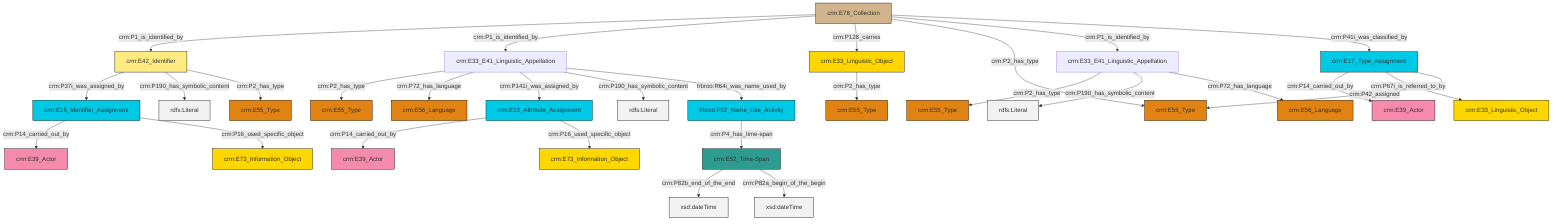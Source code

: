 graph TD
classDef Literal fill:#f2f2f2,stroke:#000000;
classDef CRM_Entity fill:#FFFFFF,stroke:#000000;
classDef Temporal_Entity fill:#00C9E6, stroke:#000000;
classDef Type fill:#E18312, stroke:#000000;
classDef Time-Span fill:#2C9C91, stroke:#000000;
classDef Appellation fill:#FFEB7F, stroke:#000000;
classDef Place fill:#008836, stroke:#000000;
classDef Persistent_Item fill:#B266B2, stroke:#000000;
classDef Conceptual_Object fill:#FFD700, stroke:#000000;
classDef Physical_Thing fill:#D2B48C, stroke:#000000;
classDef Actor fill:#f58aad, stroke:#000000;
classDef PC_Classes fill:#4ce600, stroke:#000000;
classDef Multi fill:#cccccc,stroke:#000000;

0["crm:E78_Collection"]:::Physical_Thing -->|crm:P1_is_identified_by| 1["crm:E42_Identifier"]:::Appellation
0["crm:E78_Collection"]:::Physical_Thing -->|crm:P1_is_identified_by| 2["crm:E33_E41_Linguistic_Appellation"]:::Default
5["crm:E17_Type_Assignment"]:::Temporal_Entity -->|crm:P14_carried_out_by| 3["crm:E39_Actor"]:::Actor
6["crm:E15_Identifier_Assignment"]:::Temporal_Entity -->|crm:P14_carried_out_by| 7["crm:E39_Actor"]:::Actor
2["crm:E33_E41_Linguistic_Appellation"]:::Default -->|crm:P2_has_type| 8["crm:E55_Type"]:::Type
5["crm:E17_Type_Assignment"]:::Temporal_Entity -->|crm:P67i_is_referred_to_by| 9["crm:E33_Linguistic_Object"]:::Conceptual_Object
0["crm:E78_Collection"]:::Physical_Thing -->|crm:P128_carries| 10["crm:E33_Linguistic_Object"]:::Conceptual_Object
0["crm:E78_Collection"]:::Physical_Thing -->|crm:P2_has_type| 16["crm:E55_Type"]:::Type
17["crm:E33_E41_Linguistic_Appellation"]:::Default -->|crm:P2_has_type| 13["crm:E55_Type"]:::Type
0["crm:E78_Collection"]:::Physical_Thing -->|crm:P1_is_identified_by| 17["crm:E33_E41_Linguistic_Appellation"]:::Default
17["crm:E33_E41_Linguistic_Appellation"]:::Default -->|crm:P190_has_symbolic_content| 20[rdfs:Literal]:::Literal
1["crm:E42_Identifier"]:::Appellation -->|crm:P37i_was_assigned_by| 6["crm:E15_Identifier_Assignment"]:::Temporal_Entity
0["crm:E78_Collection"]:::Physical_Thing -->|crm:P41i_was_classified_by| 5["crm:E17_Type_Assignment"]:::Temporal_Entity
22["crm:E13_Attribute_Assignment"]:::Temporal_Entity -->|crm:P14_carried_out_by| 23["crm:E39_Actor"]:::Actor
10["crm:E33_Linguistic_Object"]:::Conceptual_Object -->|crm:P2_has_type| 28["crm:E55_Type"]:::Type
1["crm:E42_Identifier"]:::Appellation -->|crm:P190_has_symbolic_content| 31[rdfs:Literal]:::Literal
2["crm:E33_E41_Linguistic_Appellation"]:::Default -->|crm:P72_has_language| 35["crm:E56_Language"]:::Type
1["crm:E42_Identifier"]:::Appellation -->|crm:P2_has_type| 41["crm:E55_Type"]:::Type
6["crm:E15_Identifier_Assignment"]:::Temporal_Entity -->|crm:P16_used_specific_object| 11["crm:E73_Information_Object"]:::Conceptual_Object
26["crm:E52_Time-Span"]:::Time-Span -->|crm:P82b_end_of_the_end| 43[xsd:dateTime]:::Literal
5["crm:E17_Type_Assignment"]:::Temporal_Entity -->|crm:P42_assigned| 16["crm:E55_Type"]:::Type
17["crm:E33_E41_Linguistic_Appellation"]:::Default -->|crm:P72_has_language| 46["crm:E56_Language"]:::Type
38["frbroo:F52_Name_Use_Activity"]:::Temporal_Entity -->|crm:P4_has_time-span| 26["crm:E52_Time-Span"]:::Time-Span
2["crm:E33_E41_Linguistic_Appellation"]:::Default -->|crm:P141i_was_assigned_by| 22["crm:E13_Attribute_Assignment"]:::Temporal_Entity
2["crm:E33_E41_Linguistic_Appellation"]:::Default -->|crm:P190_has_symbolic_content| 47[rdfs:Literal]:::Literal
26["crm:E52_Time-Span"]:::Time-Span -->|crm:P82a_begin_of_the_begin| 48[xsd:dateTime]:::Literal
2["crm:E33_E41_Linguistic_Appellation"]:::Default -->|frbroo:R64i_was_name_used_by| 38["frbroo:F52_Name_Use_Activity"]:::Temporal_Entity
22["crm:E13_Attribute_Assignment"]:::Temporal_Entity -->|crm:P16_used_specific_object| 18["crm:E73_Information_Object"]:::Conceptual_Object